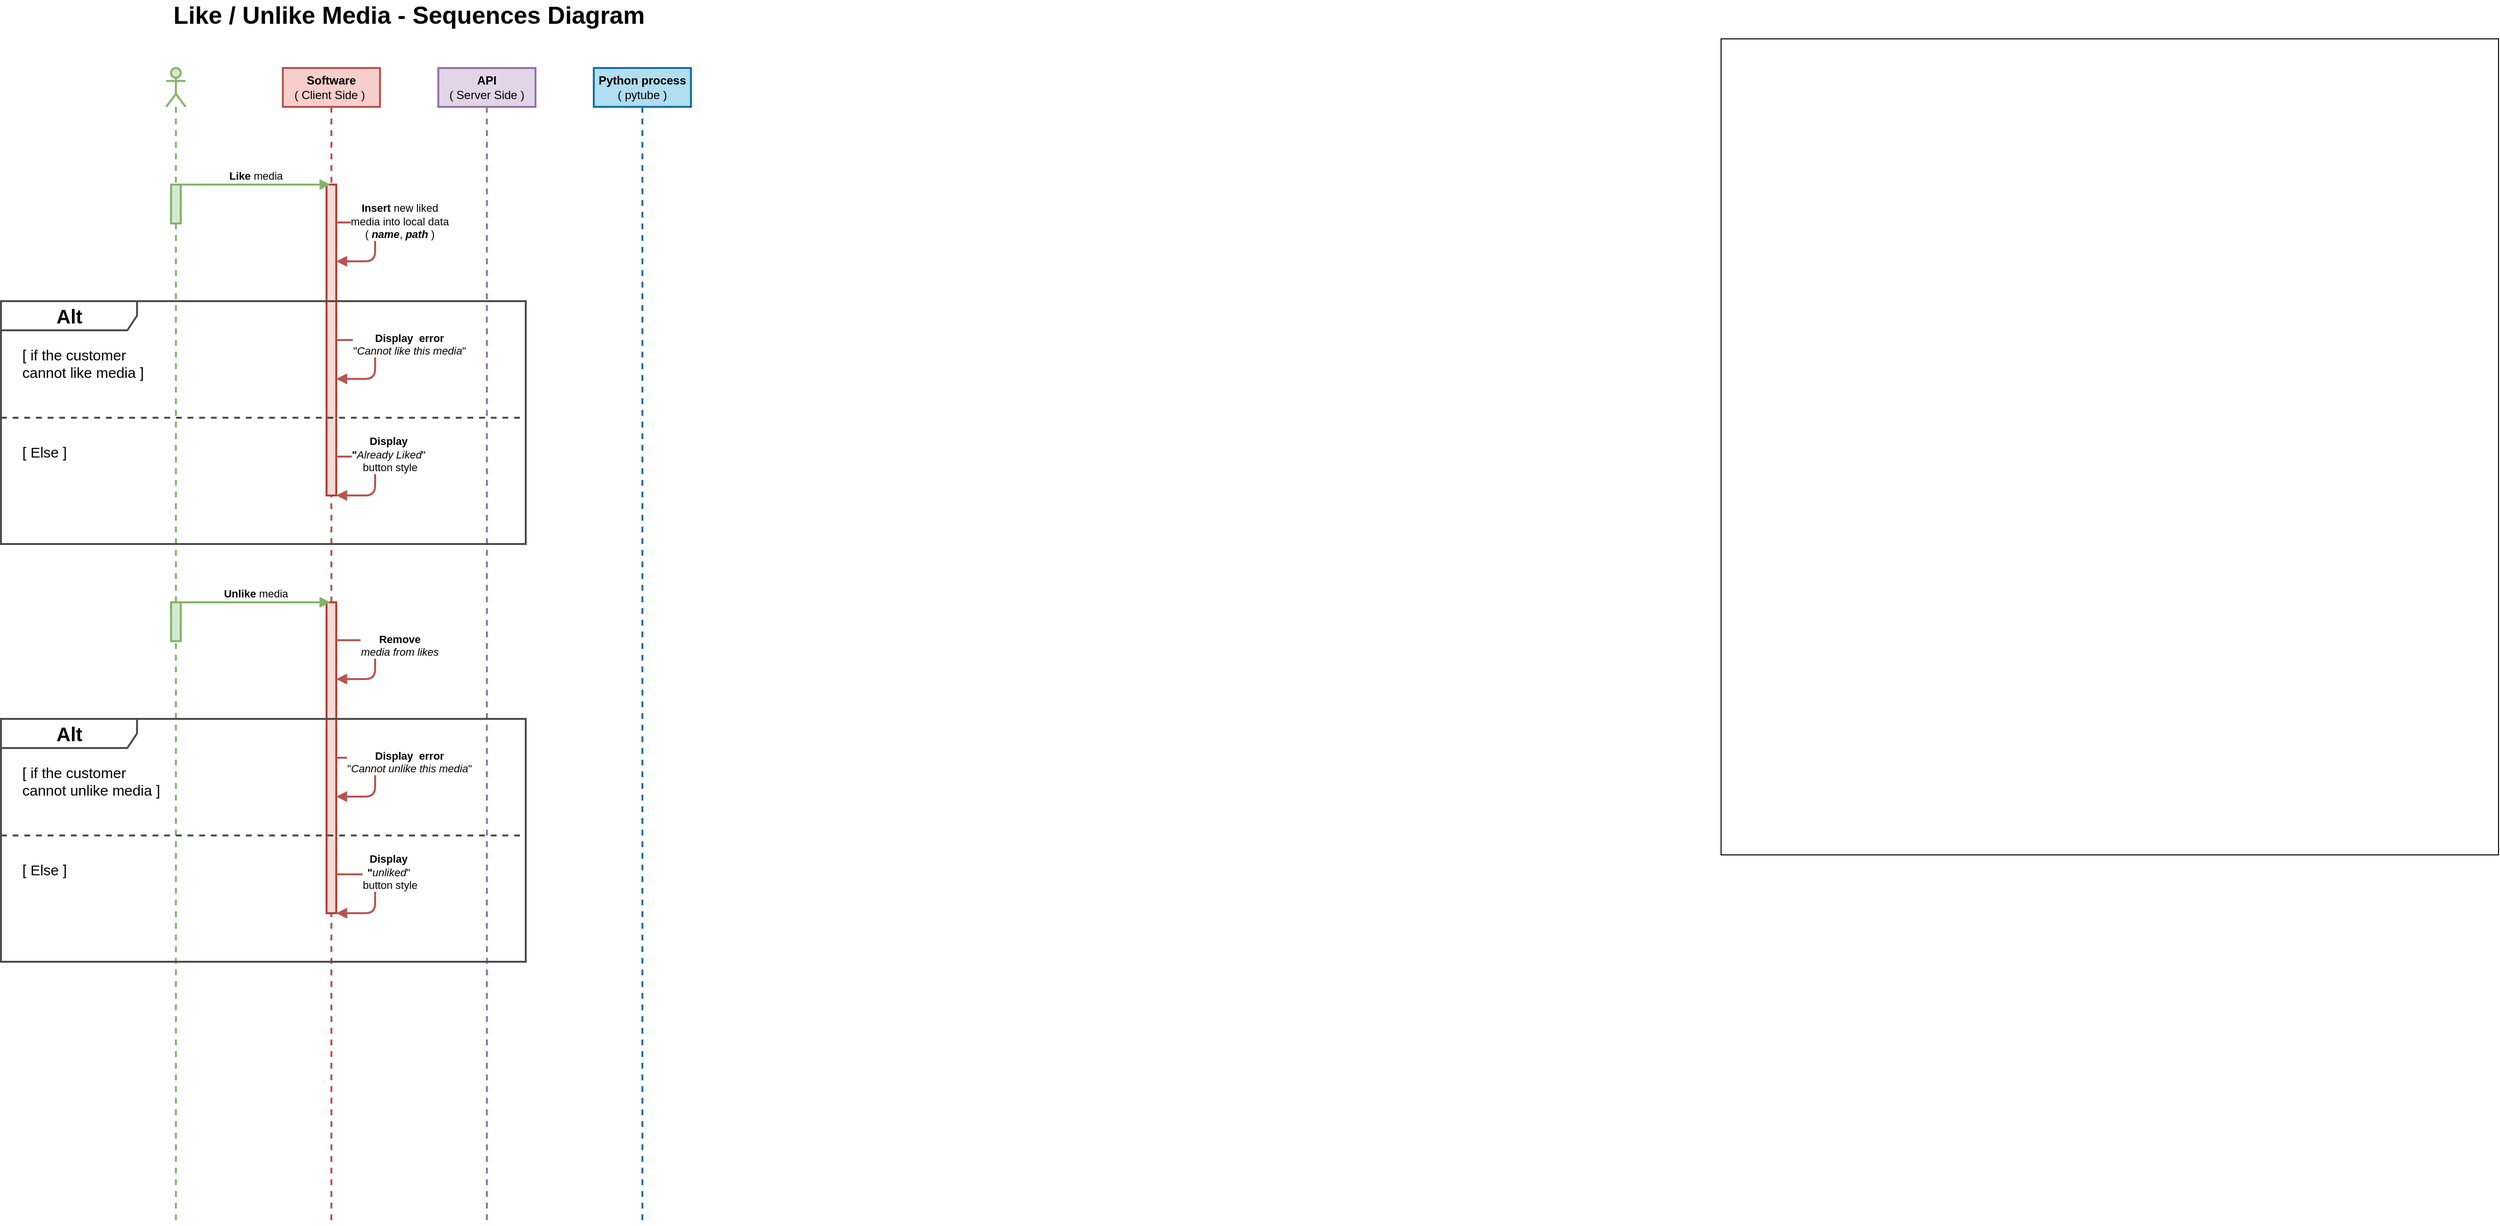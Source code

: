 <mxfile>
    <diagram id="yQmp7Sz9Q2EkCWFIzhpP" name="Page-1">
        <mxGraphModel dx="1597" dy="445" grid="1" gridSize="10" guides="1" tooltips="1" connect="1" arrows="1" fold="1" page="1" pageScale="1" pageWidth="850" pageHeight="1100" background="#ffffff" math="0" shadow="0">
            <root>
                <mxCell id="0"/>
                <mxCell id="1" parent="0"/>
                <mxCell id="28" value="" style="rounded=0;whiteSpace=wrap;html=1;fillColor=none;strokeColor=#000000;" vertex="1" parent="1">
                    <mxGeometry x="970" y="100" width="800" height="840" as="geometry"/>
                </mxCell>
                <mxCell id="2" value="" style="shape=umlLifeline;participant=umlActor;perimeter=lifelinePerimeter;whiteSpace=wrap;html=1;container=0;collapsible=0;recursiveResize=0;verticalAlign=top;spacingTop=36;outlineConnect=0;strokeWidth=2;strokeColor=#82b366;fillColor=#d5e8d4;" vertex="1" parent="1">
                    <mxGeometry x="-630" y="130" width="20" height="1190" as="geometry"/>
                </mxCell>
                <mxCell id="3" value="&lt;b&gt;Software&lt;/b&gt;&lt;br&gt;( Client Side )&amp;nbsp;" style="shape=umlLifeline;perimeter=lifelinePerimeter;whiteSpace=wrap;html=1;container=0;collapsible=0;recursiveResize=0;outlineConnect=0;strokeColor=#b85450;strokeWidth=2;fillColor=#f8cecc;fontColor=#000000;" vertex="1" parent="1">
                    <mxGeometry x="-510" y="130" width="100" height="1190" as="geometry"/>
                </mxCell>
                <mxCell id="5" value="&lt;b&gt;API&lt;/b&gt;&lt;br&gt;( Server Side )" style="shape=umlLifeline;perimeter=lifelinePerimeter;whiteSpace=wrap;html=1;container=0;collapsible=0;recursiveResize=0;outlineConnect=0;strokeColor=#9673a6;strokeWidth=2;fillColor=#e1d5e7;fontColor=#000000;" vertex="1" parent="1">
                    <mxGeometry x="-350" y="130" width="100" height="1190" as="geometry"/>
                </mxCell>
                <mxCell id="7" value="&lt;b&gt;Python process&lt;/b&gt;&lt;br&gt;( pytube )" style="shape=umlLifeline;perimeter=lifelinePerimeter;whiteSpace=wrap;html=1;container=0;collapsible=0;recursiveResize=0;outlineConnect=0;strokeColor=#10739e;strokeWidth=2;fillColor=#b1ddf0;fontColor=#000000;" vertex="1" parent="1">
                    <mxGeometry x="-190" y="130" width="100" height="1190" as="geometry"/>
                </mxCell>
                <mxCell id="19" value="Like / Unlike Media - Sequences Diagram" style="text;align=center;fontStyle=1;verticalAlign=middle;spacingLeft=3;spacingRight=3;strokeColor=none;rotatable=0;points=[[0,0.5],[1,0.5]];portConstraint=eastwest;fontColor=#000000;fontSize=25;" vertex="1" parent="1">
                    <mxGeometry x="-420" y="60" width="80" height="26" as="geometry"/>
                </mxCell>
                <mxCell id="23" value="" style="html=1;points=[];perimeter=orthogonalPerimeter;strokeColor=#82b366;strokeWidth=2;fillColor=#d5e8d4;" vertex="1" parent="1">
                    <mxGeometry x="-625" y="250" width="10" height="40" as="geometry"/>
                </mxCell>
                <mxCell id="4" value="" style="html=1;points=[];perimeter=orthogonalPerimeter;strokeColor=#ae4132;strokeWidth=2;fillColor=#fad9d5;" vertex="1" parent="1">
                    <mxGeometry x="-465" y="250" width="10" height="320" as="geometry"/>
                </mxCell>
                <mxCell id="25" value="&lt;b&gt;Insert &lt;/b&gt;new liked&lt;br&gt;media into local data&lt;br&gt;( &lt;b&gt;&lt;i&gt;name&lt;/i&gt;&lt;/b&gt;, &lt;b&gt;&lt;i&gt;path&lt;/i&gt;&lt;/b&gt; )" style="html=1;verticalAlign=bottom;endArrow=block;fontColor=#000000;labelBackgroundColor=#FFFFFF;strokeWidth=2;fillColor=#f8cecc;strokeColor=#b85450;" edge="1" parent="1">
                    <mxGeometry x="0.017" y="25" width="80" relative="1" as="geometry">
                        <mxPoint x="-455" y="289" as="sourcePoint"/>
                        <mxPoint x="-455" y="329" as="targetPoint"/>
                        <Array as="points">
                            <mxPoint x="-415" y="289"/>
                            <mxPoint x="-415" y="329"/>
                        </Array>
                        <mxPoint as="offset"/>
                    </mxGeometry>
                </mxCell>
                <mxCell id="13" value="&lt;b&gt;Like&amp;nbsp;&lt;/b&gt;media" style="html=1;verticalAlign=bottom;endArrow=block;fontColor=#000000;labelBackgroundColor=none;strokeWidth=2;fillColor=#d5e8d4;gradientColor=#97d077;strokeColor=#82b366;" edge="1" parent="1" target="3">
                    <mxGeometry width="80" relative="1" as="geometry">
                        <mxPoint x="-615" y="250" as="sourcePoint"/>
                        <mxPoint x="-535" y="250" as="targetPoint"/>
                    </mxGeometry>
                </mxCell>
                <mxCell id="20" value="&lt;b&gt;&lt;font style=&quot;font-size: 20px&quot;&gt;Alt&lt;/font&gt;&lt;/b&gt;" style="shape=umlFrame;tabWidth=110;tabHeight=30;tabPosition=left;html=1;boundedLbl=1;labelInHeader=1;width=140;height=30;fillColor=none;strokeColor=#4D4D4D;strokeWidth=2;fontColor=#000000;" vertex="1" parent="1">
                    <mxGeometry x="-800" y="370" width="540" height="250" as="geometry"/>
                </mxCell>
                <mxCell id="21" value="[ if the customer &#10;cannot like media ]" style="text;fontColor=#000000;fontSize=15;" vertex="1" parent="20">
                    <mxGeometry width="100" height="20" relative="1" as="geometry">
                        <mxPoint x="20" y="40" as="offset"/>
                    </mxGeometry>
                </mxCell>
                <mxCell id="22" value="[ Else ]" style="line;strokeWidth=2;dashed=1;labelPosition=center;verticalLabelPosition=bottom;align=left;verticalAlign=top;spacingLeft=20;spacingTop=15;fontColor=#000000;strokeColor=#4D4D4D;labelBackgroundColor=none;fontSize=15;" vertex="1" parent="20">
                    <mxGeometry y="115" width="540" height="10" as="geometry"/>
                </mxCell>
                <mxCell id="27" value="&lt;b&gt;Display&amp;nbsp; error&lt;/b&gt;&lt;br&gt;&quot;&lt;i&gt;Cannot like this media&lt;/i&gt;&quot;" style="html=1;verticalAlign=bottom;endArrow=block;fontColor=#000000;labelBackgroundColor=#FFFFFF;strokeWidth=2;fillColor=#f8cecc;strokeColor=#b85450;" edge="1" parent="20">
                    <mxGeometry y="35" width="80" relative="1" as="geometry">
                        <mxPoint x="345" y="40" as="sourcePoint"/>
                        <mxPoint x="345" y="80.0" as="targetPoint"/>
                        <Array as="points">
                            <mxPoint x="385" y="40"/>
                            <mxPoint x="385" y="80"/>
                        </Array>
                        <mxPoint as="offset"/>
                    </mxGeometry>
                </mxCell>
                <mxCell id="26" value="&lt;b&gt;Display&amp;nbsp;&lt;br&gt;&quot;&lt;/b&gt;&lt;i&gt;Already Liked&lt;/i&gt;&quot;&amp;nbsp;&lt;br&gt;button style" style="html=1;verticalAlign=bottom;endArrow=block;fontColor=#000000;labelBackgroundColor=#FFFFFF;strokeWidth=2;fillColor=#f8cecc;strokeColor=#b85450;" edge="1" parent="20">
                    <mxGeometry y="15" width="80" relative="1" as="geometry">
                        <mxPoint x="345.0" y="160" as="sourcePoint"/>
                        <mxPoint x="345" y="200" as="targetPoint"/>
                        <Array as="points">
                            <mxPoint x="385" y="160"/>
                            <mxPoint x="385" y="200"/>
                        </Array>
                        <mxPoint as="offset"/>
                    </mxGeometry>
                </mxCell>
                <mxCell id="29" value="" style="html=1;points=[];perimeter=orthogonalPerimeter;strokeColor=#82b366;strokeWidth=2;fillColor=#d5e8d4;" vertex="1" parent="1">
                    <mxGeometry x="-625" y="680" width="10" height="40" as="geometry"/>
                </mxCell>
                <mxCell id="30" value="" style="html=1;points=[];perimeter=orthogonalPerimeter;strokeColor=#ae4132;strokeWidth=2;fillColor=#fad9d5;" vertex="1" parent="1">
                    <mxGeometry x="-465" y="680" width="10" height="320" as="geometry"/>
                </mxCell>
                <mxCell id="31" value="&lt;b&gt;Remove &lt;br&gt;&lt;/b&gt;&lt;i&gt;media from likes&lt;/i&gt;" style="html=1;verticalAlign=bottom;endArrow=block;fontColor=#000000;labelBackgroundColor=#FFFFFF;strokeWidth=2;fillColor=#f8cecc;strokeColor=#b85450;" edge="1" parent="1">
                    <mxGeometry x="0.017" y="25" width="80" relative="1" as="geometry">
                        <mxPoint x="-455" y="719" as="sourcePoint"/>
                        <mxPoint x="-455" y="759" as="targetPoint"/>
                        <Array as="points">
                            <mxPoint x="-415" y="719"/>
                            <mxPoint x="-415" y="759"/>
                        </Array>
                        <mxPoint as="offset"/>
                    </mxGeometry>
                </mxCell>
                <mxCell id="32" value="&lt;b&gt;Unlike&amp;nbsp;&lt;/b&gt;media" style="html=1;verticalAlign=bottom;endArrow=block;fontColor=#000000;labelBackgroundColor=none;strokeWidth=2;fillColor=#d5e8d4;gradientColor=#97d077;strokeColor=#82b366;" edge="1" parent="1">
                    <mxGeometry width="80" relative="1" as="geometry">
                        <mxPoint x="-615" y="680" as="sourcePoint"/>
                        <mxPoint x="-461" y="680" as="targetPoint"/>
                    </mxGeometry>
                </mxCell>
                <mxCell id="33" value="&lt;b&gt;&lt;font style=&quot;font-size: 20px&quot;&gt;Alt&lt;/font&gt;&lt;/b&gt;" style="shape=umlFrame;tabWidth=110;tabHeight=30;tabPosition=left;html=1;boundedLbl=1;labelInHeader=1;width=140;height=30;fillColor=none;strokeColor=#4D4D4D;strokeWidth=2;fontColor=#000000;" vertex="1" parent="1">
                    <mxGeometry x="-800" y="800" width="540" height="250" as="geometry"/>
                </mxCell>
                <mxCell id="34" value="[ if the customer &#10;cannot unlike media ]" style="text;fontColor=#000000;fontSize=15;" vertex="1" parent="33">
                    <mxGeometry width="100" height="20" relative="1" as="geometry">
                        <mxPoint x="20" y="40" as="offset"/>
                    </mxGeometry>
                </mxCell>
                <mxCell id="35" value="[ Else ]" style="line;strokeWidth=2;dashed=1;labelPosition=center;verticalLabelPosition=bottom;align=left;verticalAlign=top;spacingLeft=20;spacingTop=15;fontColor=#000000;strokeColor=#4D4D4D;labelBackgroundColor=none;fontSize=15;" vertex="1" parent="33">
                    <mxGeometry y="115" width="540" height="10" as="geometry"/>
                </mxCell>
                <mxCell id="36" value="&lt;b&gt;Display&amp;nbsp; error&lt;/b&gt;&lt;br&gt;&quot;&lt;i&gt;Cannot unlike this media&lt;/i&gt;&quot;" style="html=1;verticalAlign=bottom;endArrow=block;fontColor=#000000;labelBackgroundColor=#FFFFFF;strokeWidth=2;fillColor=#f8cecc;strokeColor=#b85450;" edge="1" parent="33">
                    <mxGeometry y="35" width="80" relative="1" as="geometry">
                        <mxPoint x="345" y="40" as="sourcePoint"/>
                        <mxPoint x="345" y="80.0" as="targetPoint"/>
                        <Array as="points">
                            <mxPoint x="385" y="40"/>
                            <mxPoint x="385" y="80"/>
                        </Array>
                        <mxPoint as="offset"/>
                    </mxGeometry>
                </mxCell>
                <mxCell id="37" value="&lt;b&gt;Display&amp;nbsp;&lt;br&gt;&quot;&lt;/b&gt;&lt;i&gt;unliked&lt;/i&gt;&quot;&amp;nbsp;&lt;br&gt;button style" style="html=1;verticalAlign=bottom;endArrow=block;fontColor=#000000;labelBackgroundColor=#FFFFFF;strokeWidth=2;fillColor=#f8cecc;strokeColor=#b85450;" edge="1" parent="33">
                    <mxGeometry y="15" width="80" relative="1" as="geometry">
                        <mxPoint x="345.0" y="160" as="sourcePoint"/>
                        <mxPoint x="345" y="200" as="targetPoint"/>
                        <Array as="points">
                            <mxPoint x="385" y="160"/>
                            <mxPoint x="385" y="200"/>
                        </Array>
                        <mxPoint as="offset"/>
                    </mxGeometry>
                </mxCell>
            </root>
        </mxGraphModel>
    </diagram>
</mxfile>